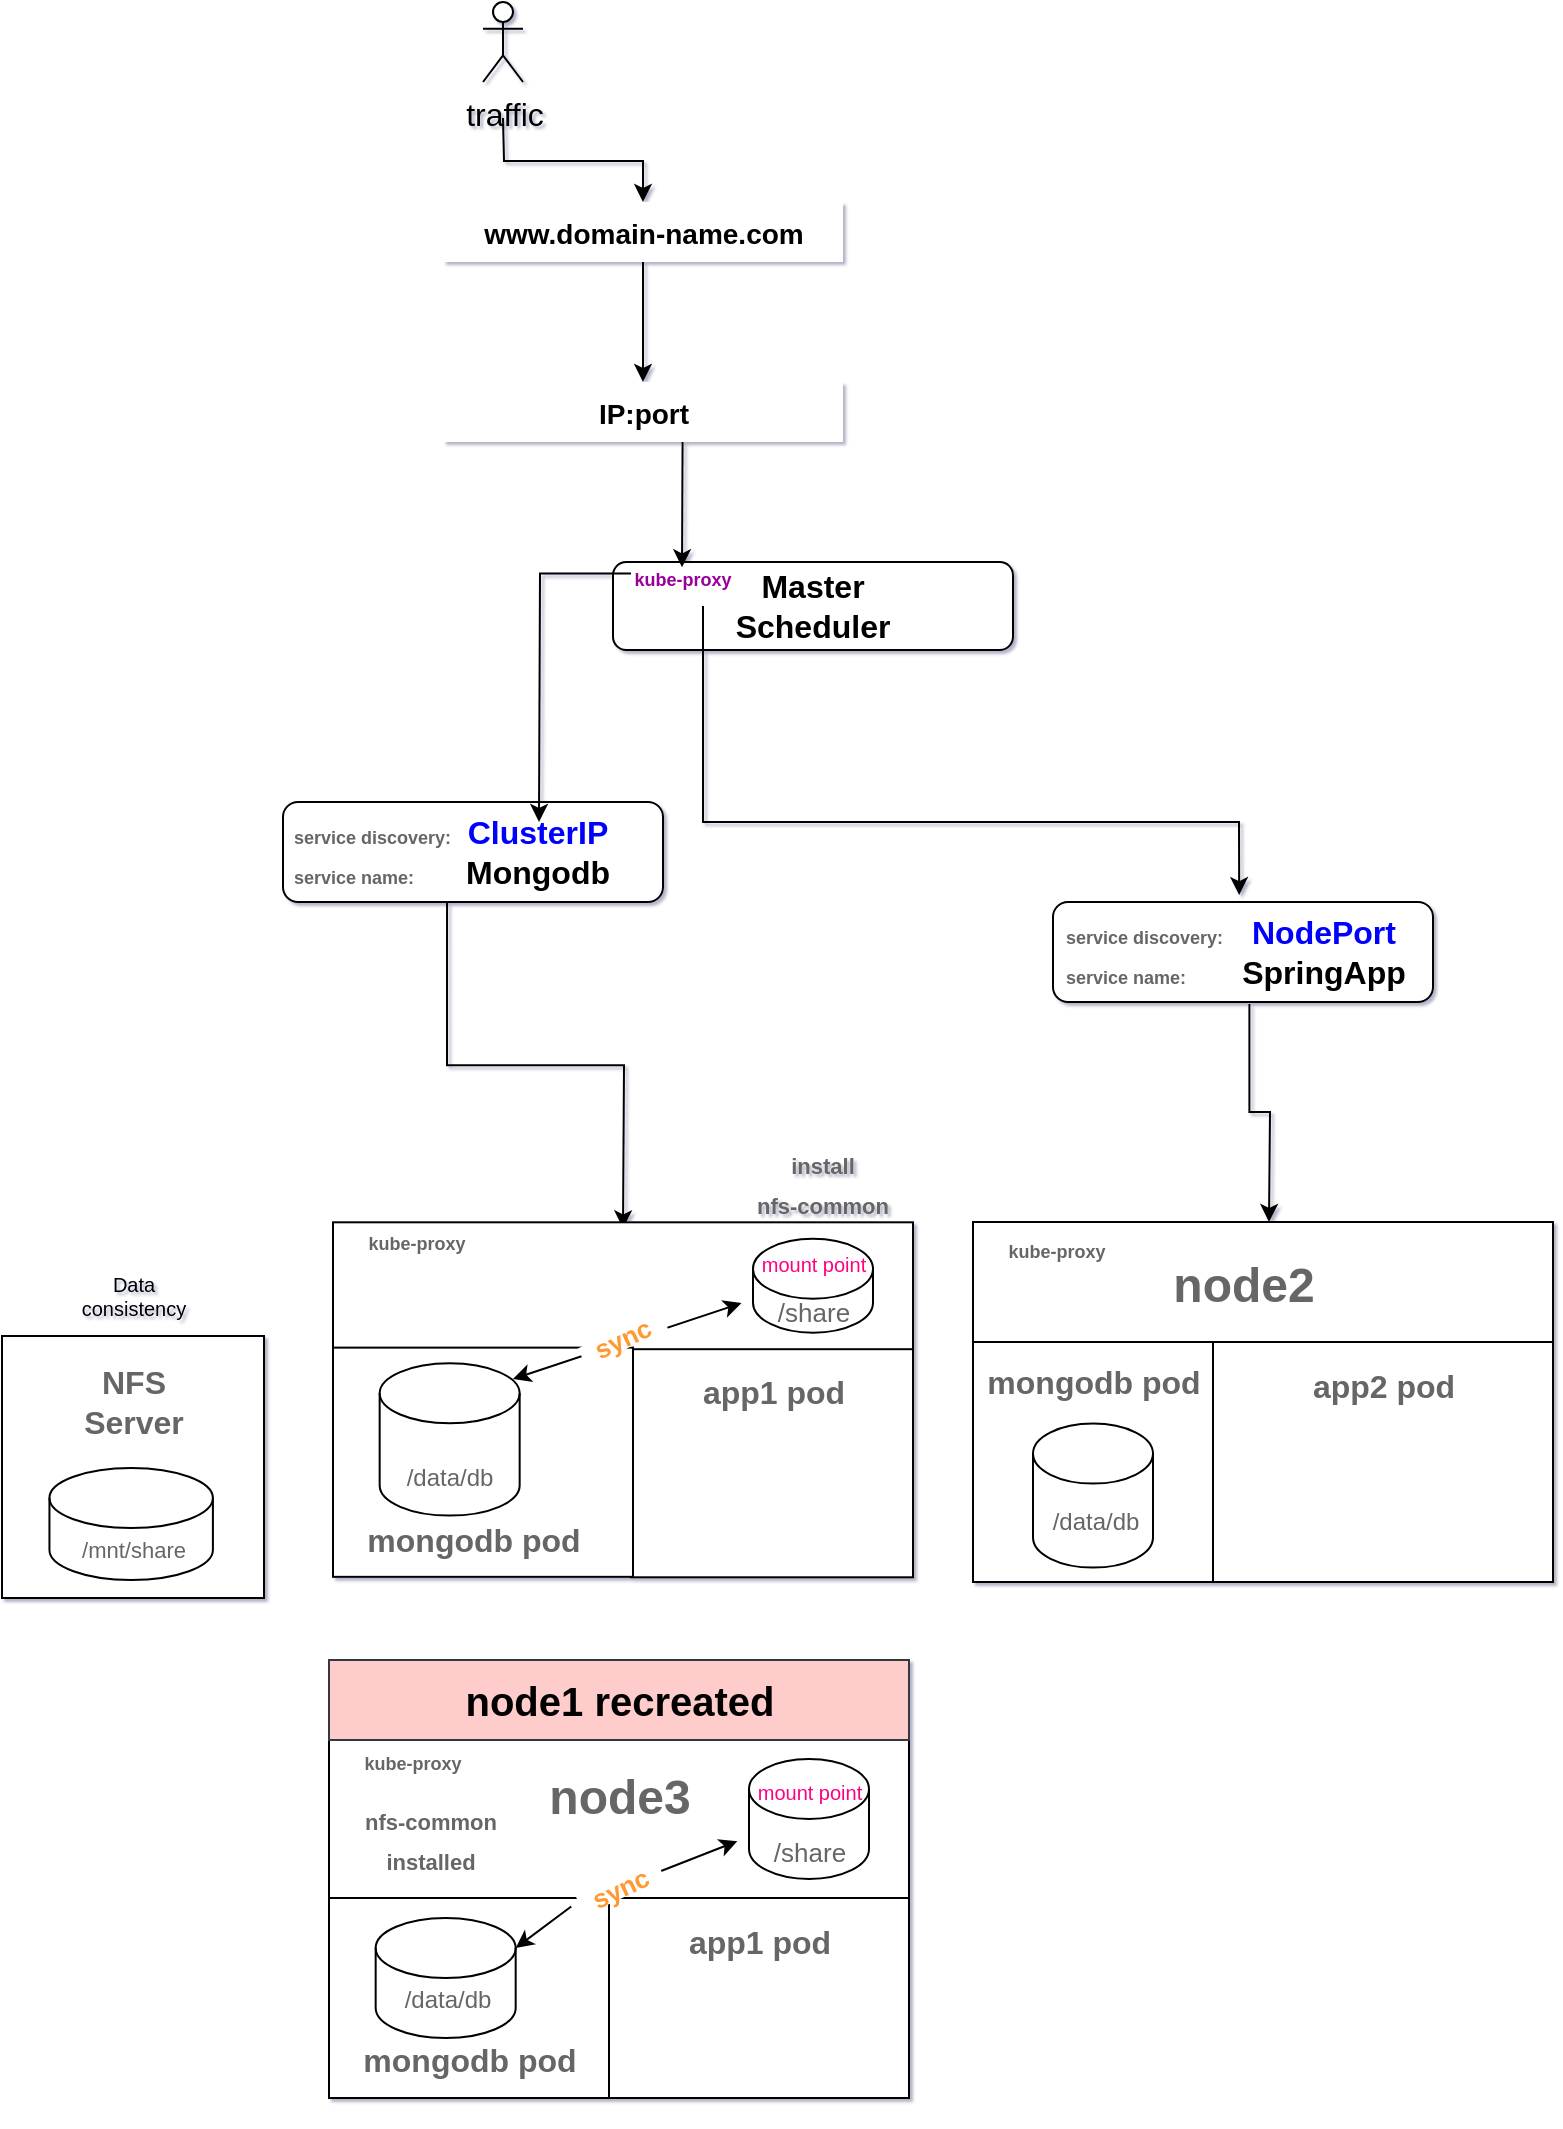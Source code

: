 <mxfile version="15.9.1" type="github">
  <diagram id="V3CfdtRdbDj_7DybPWGe" name="Page-1">
    <mxGraphModel dx="1437" dy="984" grid="0" gridSize="10" guides="1" tooltips="1" connect="1" arrows="1" fold="1" page="1" pageScale="1" pageWidth="1100" pageHeight="1700" math="0" shadow="1">
      <root>
        <mxCell id="0" />
        <mxCell id="1" parent="0" />
        <mxCell id="k56KaWkT5f99XN63cBPl-15" value="" style="group" parent="1" vertex="1" connectable="0">
          <mxGeometry x="324.5" y="435" width="190" height="50" as="geometry" />
        </mxCell>
        <mxCell id="k56KaWkT5f99XN63cBPl-4" value="" style="group" parent="k56KaWkT5f99XN63cBPl-15" vertex="1" connectable="0">
          <mxGeometry width="190" height="50" as="geometry" />
        </mxCell>
        <mxCell id="k56KaWkT5f99XN63cBPl-5" value="" style="rounded=1;whiteSpace=wrap;html=1;" parent="k56KaWkT5f99XN63cBPl-4" vertex="1">
          <mxGeometry width="190" height="50" as="geometry" />
        </mxCell>
        <mxCell id="kWbqdw70toj2yg76ASrq-37" value="&lt;b&gt;&lt;font style=&quot;font-size: 16px&quot;&gt;&lt;font color=&quot;#0000ff&quot;&gt;ClusterIP&lt;br&gt;&lt;/font&gt;&lt;/font&gt;&lt;/b&gt;&lt;b&gt;&lt;font style=&quot;font-size: 16px&quot;&gt;Mongodb&lt;br&gt;&lt;/font&gt;&lt;/b&gt;" style="text;html=1;strokeColor=none;fillColor=none;align=center;verticalAlign=middle;whiteSpace=wrap;rounded=0;" vertex="1" parent="k56KaWkT5f99XN63cBPl-4">
          <mxGeometry x="72.5" y="8.75" width="110" height="32.5" as="geometry" />
        </mxCell>
        <mxCell id="k56KaWkT5f99XN63cBPl-11" value="&lt;font color=&quot;#666666&quot; size=&quot;1&quot;&gt;&lt;b style=&quot;font-size: 9px&quot;&gt;service discovery:&lt;/b&gt;&lt;/font&gt;" style="text;html=1;strokeColor=none;fillColor=none;align=left;verticalAlign=middle;whiteSpace=wrap;rounded=0;fontSize=16;fontColor=#009900;" parent="k56KaWkT5f99XN63cBPl-15" vertex="1">
          <mxGeometry x="3" width="83" height="30" as="geometry" />
        </mxCell>
        <mxCell id="k56KaWkT5f99XN63cBPl-39" value="&lt;font color=&quot;#666666&quot; size=&quot;1&quot;&gt;&lt;b style=&quot;font-size: 9px&quot;&gt;service name:&lt;/b&gt;&lt;/font&gt;" style="text;html=1;strokeColor=none;fillColor=none;align=left;verticalAlign=middle;whiteSpace=wrap;rounded=0;fontSize=16;fontColor=#009900;" parent="k56KaWkT5f99XN63cBPl-15" vertex="1">
          <mxGeometry x="3" y="20" width="90" height="30" as="geometry" />
        </mxCell>
        <mxCell id="k56KaWkT5f99XN63cBPl-57" value="" style="group" parent="1" vertex="1" connectable="0">
          <mxGeometry x="669.5" y="645" width="290" height="180" as="geometry" />
        </mxCell>
        <mxCell id="k56KaWkT5f99XN63cBPl-29" value="" style="edgeStyle=orthogonalEdgeStyle;rounded=0;orthogonalLoop=1;jettySize=auto;html=1;fontSize=12;fontColor=#666666;exitX=0.942;exitY=1.033;exitDx=0;exitDy=0;exitPerimeter=0;" parent="k56KaWkT5f99XN63cBPl-57" source="k56KaWkT5f99XN63cBPl-40" edge="1">
          <mxGeometry relative="1" as="geometry">
            <mxPoint x="120" y="68" as="sourcePoint" />
            <mxPoint x="148" as="targetPoint" />
          </mxGeometry>
        </mxCell>
        <mxCell id="k56KaWkT5f99XN63cBPl-89" value="" style="group" parent="k56KaWkT5f99XN63cBPl-57" vertex="1" connectable="0">
          <mxGeometry width="290" height="180" as="geometry" />
        </mxCell>
        <mxCell id="k56KaWkT5f99XN63cBPl-58" value="" style="whiteSpace=wrap;html=1;fontSize=12;fontColor=#666666;" parent="k56KaWkT5f99XN63cBPl-89" vertex="1">
          <mxGeometry width="290" height="60" as="geometry" />
        </mxCell>
        <mxCell id="k56KaWkT5f99XN63cBPl-61" value="" style="group" parent="k56KaWkT5f99XN63cBPl-89" vertex="1" connectable="0">
          <mxGeometry y="60" width="120" height="120" as="geometry" />
        </mxCell>
        <mxCell id="k56KaWkT5f99XN63cBPl-62" value="" style="rounded=0;whiteSpace=wrap;html=1;fontSize=12;fontColor=#666666;" parent="k56KaWkT5f99XN63cBPl-61" vertex="1">
          <mxGeometry width="120" height="120" as="geometry" />
        </mxCell>
        <mxCell id="k56KaWkT5f99XN63cBPl-63" value="&lt;h1&gt;&lt;font style=&quot;font-size: 16px&quot;&gt;mongodb pod&lt;/font&gt;&lt;/h1&gt;" style="text;html=1;strokeColor=none;fillColor=none;spacing=5;spacingTop=-20;whiteSpace=wrap;overflow=hidden;rounded=0;fontSize=12;fontColor=#666666;align=center;" parent="k56KaWkT5f99XN63cBPl-61" vertex="1">
          <mxGeometry y="-2.4" width="120" height="45.6" as="geometry" />
        </mxCell>
        <mxCell id="k56KaWkT5f99XN63cBPl-64" value="" style="group" parent="k56KaWkT5f99XN63cBPl-61" vertex="1" connectable="0">
          <mxGeometry x="30" y="40.8" width="61" height="72" as="geometry" />
        </mxCell>
        <mxCell id="k56KaWkT5f99XN63cBPl-65" value="" style="shape=cylinder3;whiteSpace=wrap;html=1;boundedLbl=1;backgroundOutline=1;size=15;fontSize=9;fontColor=#666666;" parent="k56KaWkT5f99XN63cBPl-64" vertex="1">
          <mxGeometry width="60" height="72" as="geometry" />
        </mxCell>
        <mxCell id="k56KaWkT5f99XN63cBPl-66" value="&lt;font style=&quot;font-size: 12px&quot;&gt;/data/db&lt;/font&gt;" style="text;html=1;strokeColor=none;fillColor=none;align=center;verticalAlign=middle;whiteSpace=wrap;rounded=0;fontSize=17;fontColor=#666666;" parent="k56KaWkT5f99XN63cBPl-64" vertex="1">
          <mxGeometry x="1" y="30.0" width="60" height="36" as="geometry" />
        </mxCell>
        <mxCell id="k56KaWkT5f99XN63cBPl-67" value="" style="group" parent="k56KaWkT5f99XN63cBPl-89" vertex="1" connectable="0">
          <mxGeometry x="120" y="60" width="170" height="120" as="geometry" />
        </mxCell>
        <mxCell id="k56KaWkT5f99XN63cBPl-68" value="" style="rounded=0;whiteSpace=wrap;html=1;fontSize=12;fontColor=#666666;" parent="k56KaWkT5f99XN63cBPl-67" vertex="1">
          <mxGeometry width="170" height="120" as="geometry" />
        </mxCell>
        <mxCell id="k56KaWkT5f99XN63cBPl-69" value="&lt;h1&gt;&lt;font style=&quot;font-size: 16px&quot;&gt;app2 pod&lt;/font&gt;&lt;/h1&gt;" style="text;html=1;strokeColor=none;fillColor=none;spacing=5;spacingTop=-20;whiteSpace=wrap;overflow=hidden;rounded=0;fontSize=12;fontColor=#666666;align=center;" parent="k56KaWkT5f99XN63cBPl-67" vertex="1">
          <mxGeometry width="170" height="60" as="geometry" />
        </mxCell>
        <mxCell id="k56KaWkT5f99XN63cBPl-59" value="&lt;h1&gt;node2&lt;/h1&gt;" style="text;html=1;strokeColor=none;fillColor=none;spacing=5;spacingTop=-20;whiteSpace=wrap;overflow=hidden;rounded=0;fontSize=12;fontColor=#666666;align=center;" parent="k56KaWkT5f99XN63cBPl-89" vertex="1">
          <mxGeometry x="75" y="12" width="120" height="48" as="geometry" />
        </mxCell>
        <mxCell id="k56KaWkT5f99XN63cBPl-60" value="&lt;font color=&quot;#666666&quot; size=&quot;1&quot;&gt;&lt;b style=&quot;font-size: 9px&quot;&gt;kube-proxy&lt;/b&gt;&lt;/font&gt;" style="text;html=1;strokeColor=none;fillColor=none;align=center;verticalAlign=middle;whiteSpace=wrap;rounded=0;fontSize=16;fontColor=#009900;" parent="k56KaWkT5f99XN63cBPl-89" vertex="1">
          <mxGeometry width="83" height="24" as="geometry" />
        </mxCell>
        <mxCell id="k56KaWkT5f99XN63cBPl-3" value="" style="group" parent="1" vertex="1" connectable="0">
          <mxGeometry x="489.5" y="315" width="200" height="44" as="geometry" />
        </mxCell>
        <mxCell id="k56KaWkT5f99XN63cBPl-1" value="" style="rounded=1;whiteSpace=wrap;html=1;" parent="k56KaWkT5f99XN63cBPl-3" vertex="1">
          <mxGeometry width="200" height="44" as="geometry" />
        </mxCell>
        <mxCell id="k56KaWkT5f99XN63cBPl-2" value="&lt;b&gt;&lt;font style=&quot;font-size: 16px&quot;&gt;Master Scheduler&lt;/font&gt;&lt;/b&gt;" style="text;html=1;strokeColor=none;fillColor=none;align=center;verticalAlign=middle;whiteSpace=wrap;rounded=0;" parent="k56KaWkT5f99XN63cBPl-3" vertex="1">
          <mxGeometry x="68.421" y="15.4" width="63.158" height="13.2" as="geometry" />
        </mxCell>
        <mxCell id="k56KaWkT5f99XN63cBPl-82" value="&lt;font size=&quot;1&quot; color=&quot;#990099&quot;&gt;&lt;span style=&quot;font-size: 9px&quot;&gt;&lt;b&gt;kube-proxy&lt;/b&gt;&lt;/span&gt;&lt;/font&gt;" style="text;html=1;strokeColor=none;fillColor=none;align=center;verticalAlign=middle;whiteSpace=wrap;rounded=0;fontSize=16;fontColor=#009900;" parent="k56KaWkT5f99XN63cBPl-3" vertex="1">
          <mxGeometry x="9" y="2.64" width="51" height="6.16" as="geometry" />
        </mxCell>
        <mxCell id="k56KaWkT5f99XN63cBPl-21" value="" style="group" parent="1" vertex="1" connectable="0">
          <mxGeometry x="709.5" y="485" width="190" height="50" as="geometry" />
        </mxCell>
        <mxCell id="k56KaWkT5f99XN63cBPl-22" value="" style="group" parent="k56KaWkT5f99XN63cBPl-21" vertex="1" connectable="0">
          <mxGeometry width="190" height="50" as="geometry" />
        </mxCell>
        <mxCell id="k56KaWkT5f99XN63cBPl-23" value="" style="rounded=1;whiteSpace=wrap;html=1;" parent="k56KaWkT5f99XN63cBPl-22" vertex="1">
          <mxGeometry width="190" height="50" as="geometry" />
        </mxCell>
        <mxCell id="k56KaWkT5f99XN63cBPl-24" value="&lt;b&gt;&lt;font style=&quot;font-size: 16px&quot;&gt;&lt;font color=&quot;#0000ff&quot;&gt;NodePort&lt;br&gt;&lt;/font&gt;&lt;/font&gt;&lt;/b&gt;&lt;b&gt;&lt;font style=&quot;font-size: 16px&quot;&gt;SpringApp&lt;br&gt;&lt;/font&gt;&lt;/b&gt;" style="text;html=1;strokeColor=none;fillColor=none;align=center;verticalAlign=middle;whiteSpace=wrap;rounded=0;" parent="k56KaWkT5f99XN63cBPl-22" vertex="1">
          <mxGeometry x="80" y="8.75" width="110" height="32.5" as="geometry" />
        </mxCell>
        <mxCell id="k56KaWkT5f99XN63cBPl-25" value="&lt;font color=&quot;#666666&quot; size=&quot;1&quot;&gt;&lt;b style=&quot;font-size: 9px&quot;&gt;service discovery:&lt;/b&gt;&lt;/font&gt;" style="text;html=1;strokeColor=none;fillColor=none;align=left;verticalAlign=middle;whiteSpace=wrap;rounded=0;fontSize=16;fontColor=#009900;" parent="k56KaWkT5f99XN63cBPl-21" vertex="1">
          <mxGeometry x="4" width="100" height="30" as="geometry" />
        </mxCell>
        <mxCell id="k56KaWkT5f99XN63cBPl-40" value="&lt;font color=&quot;#666666&quot; size=&quot;1&quot;&gt;&lt;b style=&quot;font-size: 9px&quot;&gt;service name:&lt;/b&gt;&lt;/font&gt;" style="text;html=1;strokeColor=none;fillColor=none;align=left;verticalAlign=middle;whiteSpace=wrap;rounded=0;fontSize=16;fontColor=#009900;" parent="k56KaWkT5f99XN63cBPl-21" vertex="1">
          <mxGeometry x="4" y="20" width="100" height="30" as="geometry" />
        </mxCell>
        <mxCell id="k56KaWkT5f99XN63cBPl-27" value="" style="edgeStyle=orthogonalEdgeStyle;rounded=0;orthogonalLoop=1;jettySize=auto;html=1;fontSize=12;fontColor=#666666;exitX=0.878;exitY=1;exitDx=0;exitDy=0;exitPerimeter=0;" parent="1" source="k56KaWkT5f99XN63cBPl-39" edge="1">
          <mxGeometry relative="1" as="geometry">
            <mxPoint x="494.5" y="648.173" as="targetPoint" />
          </mxGeometry>
        </mxCell>
        <mxCell id="k56KaWkT5f99XN63cBPl-32" value="" style="endArrow=classic;html=1;rounded=0;fontSize=12;fontColor=#666666;entryX=0.891;entryY=-0.115;entryDx=0;entryDy=0;entryPerimeter=0;" parent="1" target="k56KaWkT5f99XN63cBPl-25" edge="1">
          <mxGeometry width="50" height="50" relative="1" as="geometry">
            <mxPoint x="534.5" y="337" as="sourcePoint" />
            <mxPoint x="689.5" y="515" as="targetPoint" />
            <Array as="points">
              <mxPoint x="534.5" y="445" />
              <mxPoint x="802.5" y="445" />
            </Array>
          </mxGeometry>
        </mxCell>
        <mxCell id="k56KaWkT5f99XN63cBPl-79" value="" style="group" parent="1" vertex="1" connectable="0">
          <mxGeometry x="349.5" y="655" width="290" height="170" as="geometry" />
        </mxCell>
        <mxCell id="k56KaWkT5f99XN63cBPl-36" value="&lt;h1&gt;node1&lt;/h1&gt;" style="text;html=1;strokeColor=none;fillColor=none;spacing=5;spacingTop=-20;whiteSpace=wrap;overflow=hidden;rounded=0;fontSize=12;fontColor=#666666;align=center;" parent="k56KaWkT5f99XN63cBPl-79" vertex="1">
          <mxGeometry x="85" width="120" height="27.309" as="geometry" />
        </mxCell>
        <mxCell id="k56KaWkT5f99XN63cBPl-94" value="" style="edgeStyle=orthogonalEdgeStyle;rounded=0;orthogonalLoop=1;jettySize=auto;html=1;fontSize=14;fontColor=#990099;" parent="1" target="k56KaWkT5f99XN63cBPl-85" edge="1">
          <mxGeometry relative="1" as="geometry">
            <mxPoint x="434.5" y="93" as="sourcePoint" />
          </mxGeometry>
        </mxCell>
        <mxCell id="k56KaWkT5f99XN63cBPl-84" value="" style="endArrow=classic;html=1;rounded=0;fontSize=16;fontColor=#666666;startArrow=none;exitX=0.599;exitY=0.918;exitDx=0;exitDy=0;exitPerimeter=0;" parent="1" source="k56KaWkT5f99XN63cBPl-86" target="k56KaWkT5f99XN63cBPl-82" edge="1">
          <mxGeometry width="50" height="50" relative="1" as="geometry">
            <mxPoint x="554.5" y="265" as="sourcePoint" />
            <mxPoint x="684.5" y="255" as="targetPoint" />
          </mxGeometry>
        </mxCell>
        <mxCell id="k56KaWkT5f99XN63cBPl-85" value="&lt;font style=&quot;font-size: 14px&quot;&gt;&lt;b&gt;www.domain-name.com&lt;/b&gt;&lt;/font&gt;" style="text;html=1;align=center;verticalAlign=middle;whiteSpace=wrap;rounded=0;fontSize=16;fillColor=default;" parent="1" vertex="1">
          <mxGeometry x="404.5" y="135" width="200" height="30" as="geometry" />
        </mxCell>
        <mxCell id="k56KaWkT5f99XN63cBPl-86" value="&lt;font style=&quot;font-size: 14px&quot;&gt;&lt;b&gt;IP:port&lt;/b&gt;&lt;/font&gt;" style="text;html=1;align=center;verticalAlign=middle;whiteSpace=wrap;rounded=0;fontSize=16;fillColor=default;" parent="1" vertex="1">
          <mxGeometry x="404.5" y="225" width="200" height="30" as="geometry" />
        </mxCell>
        <mxCell id="k56KaWkT5f99XN63cBPl-92" value="" style="endArrow=classic;html=1;rounded=0;fontSize=14;fontColor=#990099;exitX=0.5;exitY=1;exitDx=0;exitDy=0;" parent="1" source="k56KaWkT5f99XN63cBPl-85" target="k56KaWkT5f99XN63cBPl-86" edge="1">
          <mxGeometry width="50" height="50" relative="1" as="geometry">
            <mxPoint x="654.5" y="315" as="sourcePoint" />
            <mxPoint x="704.5" y="265" as="targetPoint" />
          </mxGeometry>
        </mxCell>
        <mxCell id="k56KaWkT5f99XN63cBPl-83" value="traffic" style="shape=umlActor;verticalLabelPosition=bottom;verticalAlign=top;html=1;outlineConnect=0;fontSize=16;fillColor=#FFFFFF;" parent="1" vertex="1">
          <mxGeometry x="424.5" y="35" width="20" height="40" as="geometry" />
        </mxCell>
        <mxCell id="k56KaWkT5f99XN63cBPl-96" value="" style="group" parent="1" vertex="1" connectable="0">
          <mxGeometry x="347.5" y="913" width="303" height="181" as="geometry" />
        </mxCell>
        <mxCell id="k56KaWkT5f99XN63cBPl-97" value="" style="group" parent="k56KaWkT5f99XN63cBPl-96" vertex="1" connectable="0">
          <mxGeometry y="20" width="290" height="161" as="geometry" />
        </mxCell>
        <mxCell id="k56KaWkT5f99XN63cBPl-98" value="" style="whiteSpace=wrap;html=1;fontSize=12;fontColor=#666666;" parent="k56KaWkT5f99XN63cBPl-97" vertex="1">
          <mxGeometry y="-30" width="290" height="81" as="geometry" />
        </mxCell>
        <mxCell id="k56KaWkT5f99XN63cBPl-99" value="" style="group" parent="k56KaWkT5f99XN63cBPl-97" vertex="1" connectable="0">
          <mxGeometry y="50" width="140" height="111" as="geometry" />
        </mxCell>
        <mxCell id="k56KaWkT5f99XN63cBPl-100" value="" style="rounded=0;whiteSpace=wrap;html=1;fontSize=12;fontColor=#666666;" parent="k56KaWkT5f99XN63cBPl-99" vertex="1">
          <mxGeometry width="140" height="100" as="geometry" />
        </mxCell>
        <mxCell id="k56KaWkT5f99XN63cBPl-101" value="" style="group" parent="k56KaWkT5f99XN63cBPl-99" vertex="1" connectable="0">
          <mxGeometry x="23.333" y="10" width="105" height="77" as="geometry" />
        </mxCell>
        <mxCell id="k56KaWkT5f99XN63cBPl-102" value="" style="shape=cylinder3;whiteSpace=wrap;html=1;boundedLbl=1;backgroundOutline=1;size=15;fontSize=9;fontColor=#666666;" parent="k56KaWkT5f99XN63cBPl-101" vertex="1">
          <mxGeometry width="70" height="60" as="geometry" />
        </mxCell>
        <mxCell id="k56KaWkT5f99XN63cBPl-103" value="&lt;font style=&quot;font-size: 12px&quot;&gt;/data/db&lt;/font&gt;" style="text;html=1;strokeColor=none;fillColor=none;align=center;verticalAlign=middle;whiteSpace=wrap;rounded=0;fontSize=17;fontColor=#666666;" parent="k56KaWkT5f99XN63cBPl-101" vertex="1">
          <mxGeometry x="1.167" y="25.0" width="70" height="30" as="geometry" />
        </mxCell>
        <mxCell id="k56KaWkT5f99XN63cBPl-104" value="&lt;h1&gt;&lt;font style=&quot;font-size: 16px&quot;&gt;mongodb pod&lt;/font&gt;&lt;/h1&gt;" style="text;html=1;strokeColor=none;fillColor=none;spacing=5;spacingTop=-20;whiteSpace=wrap;overflow=hidden;rounded=0;fontSize=12;fontColor=#666666;align=center;" parent="k56KaWkT5f99XN63cBPl-99" vertex="1">
          <mxGeometry y="59" width="140" height="52" as="geometry" />
        </mxCell>
        <mxCell id="k56KaWkT5f99XN63cBPl-105" value="" style="group" parent="k56KaWkT5f99XN63cBPl-97" vertex="1" connectable="0">
          <mxGeometry x="120" y="50" width="170" height="100" as="geometry" />
        </mxCell>
        <mxCell id="k56KaWkT5f99XN63cBPl-106" value="" style="rounded=0;whiteSpace=wrap;html=1;fontSize=12;fontColor=#666666;" parent="k56KaWkT5f99XN63cBPl-105" vertex="1">
          <mxGeometry x="20" width="150" height="100" as="geometry" />
        </mxCell>
        <mxCell id="k56KaWkT5f99XN63cBPl-107" value="&lt;h1&gt;&lt;font style=&quot;font-size: 16px&quot;&gt;app1 pod&lt;/font&gt;&lt;/h1&gt;" style="text;html=1;strokeColor=none;fillColor=none;spacing=5;spacingTop=-20;whiteSpace=wrap;overflow=hidden;rounded=0;fontSize=12;fontColor=#666666;align=center;" parent="k56KaWkT5f99XN63cBPl-105" vertex="1">
          <mxGeometry x="20" width="150" height="50" as="geometry" />
        </mxCell>
        <mxCell id="k56KaWkT5f99XN63cBPl-108" value="" style="endArrow=classic;startArrow=none;html=1;rounded=0;fontSize=13;fontColor=#666666;entryX=-0.096;entryY=0.369;entryDx=0;entryDy=0;entryPerimeter=0;" parent="k56KaWkT5f99XN63cBPl-97" source="k56KaWkT5f99XN63cBPl-115" target="k56KaWkT5f99XN63cBPl-111" edge="1">
          <mxGeometry width="50" height="50" relative="1" as="geometry">
            <mxPoint x="90" y="70" as="sourcePoint" />
            <mxPoint x="90" y="40" as="targetPoint" />
          </mxGeometry>
        </mxCell>
        <mxCell id="k56KaWkT5f99XN63cBPl-109" value="" style="group" parent="k56KaWkT5f99XN63cBPl-97" vertex="1" connectable="0">
          <mxGeometry x="210" y="-19.5" width="60" height="60" as="geometry" />
        </mxCell>
        <mxCell id="k56KaWkT5f99XN63cBPl-110" value="" style="shape=cylinder3;whiteSpace=wrap;html=1;boundedLbl=1;backgroundOutline=1;size=15;fontSize=16;fontColor=#666666;" parent="k56KaWkT5f99XN63cBPl-109" vertex="1">
          <mxGeometry width="60" height="60" as="geometry" />
        </mxCell>
        <mxCell id="k56KaWkT5f99XN63cBPl-111" value="&lt;font style=&quot;font-size: 13px&quot;&gt;/share&lt;/font&gt;" style="text;html=1;strokeColor=none;fillColor=none;align=center;verticalAlign=middle;whiteSpace=wrap;rounded=0;fontSize=16;fontColor=#666666;" parent="k56KaWkT5f99XN63cBPl-109" vertex="1">
          <mxGeometry y="30" width="60" height="30" as="geometry" />
        </mxCell>
        <mxCell id="k56KaWkT5f99XN63cBPl-112" style="edgeStyle=orthogonalEdgeStyle;rounded=0;orthogonalLoop=1;jettySize=auto;html=1;exitX=0.5;exitY=1;exitDx=0;exitDy=0;fontSize=13;fontColor=#666666;" parent="k56KaWkT5f99XN63cBPl-109" source="k56KaWkT5f99XN63cBPl-111" target="k56KaWkT5f99XN63cBPl-111" edge="1">
          <mxGeometry relative="1" as="geometry" />
        </mxCell>
        <mxCell id="k56KaWkT5f99XN63cBPl-113" value="&lt;font style=&quot;font-size: 10px&quot; color=&quot;#ff0080&quot;&gt;mount point&lt;/font&gt;" style="text;html=1;strokeColor=none;fillColor=none;align=center;verticalAlign=middle;whiteSpace=wrap;rounded=0;labelBackgroundColor=none;fontSize=14;fontColor=#990099;" parent="k56KaWkT5f99XN63cBPl-109" vertex="1">
          <mxGeometry width="60" height="30" as="geometry" />
        </mxCell>
        <mxCell id="k56KaWkT5f99XN63cBPl-114" value="&lt;font color=&quot;#666666&quot; size=&quot;1&quot;&gt;&lt;b style=&quot;font-size: 9px&quot;&gt;kube-proxy&lt;/b&gt;&lt;/font&gt;" style="text;html=1;strokeColor=none;fillColor=none;align=center;verticalAlign=middle;whiteSpace=wrap;rounded=0;fontSize=16;fontColor=#009900;" parent="k56KaWkT5f99XN63cBPl-97" vertex="1">
          <mxGeometry y="-30" width="83" height="20" as="geometry" />
        </mxCell>
        <mxCell id="k56KaWkT5f99XN63cBPl-115" value="&lt;font color=&quot;#ff9933&quot;&gt;sync&lt;/font&gt;" style="text;html=1;strokeColor=none;fillColor=default;align=center;verticalAlign=middle;whiteSpace=wrap;rounded=0;fontSize=13;fontColor=#666666;rotation=-25;fontStyle=1" parent="k56KaWkT5f99XN63cBPl-97" vertex="1">
          <mxGeometry x="123.49" y="39" width="44.01" height="11" as="geometry" />
        </mxCell>
        <mxCell id="k56KaWkT5f99XN63cBPl-118" value="" style="endArrow=none;startArrow=classic;html=1;rounded=0;fontSize=13;fontColor=#666666;entryX=-0.096;entryY=0.369;entryDx=0;entryDy=0;entryPerimeter=0;exitX=1;exitY=0;exitDx=0;exitDy=15;exitPerimeter=0;" parent="k56KaWkT5f99XN63cBPl-97" source="k56KaWkT5f99XN63cBPl-102" target="k56KaWkT5f99XN63cBPl-115" edge="1">
          <mxGeometry width="50" height="50" relative="1" as="geometry">
            <mxPoint x="265" y="970" as="sourcePoint" />
            <mxPoint x="379.24" y="921.57" as="targetPoint" />
          </mxGeometry>
        </mxCell>
        <mxCell id="kWbqdw70toj2yg76ASrq-4" value="&lt;b&gt;&lt;font style=&quot;font-size: 11px&quot;&gt;nfs-common&lt;br&gt;&lt;/font&gt;&lt;/b&gt;&lt;b&gt;&lt;font style=&quot;font-size: 11px&quot;&gt;installed&lt;br&gt;&lt;/font&gt;&lt;/b&gt;" style="text;html=1;strokeColor=none;fillColor=none;align=center;verticalAlign=middle;whiteSpace=wrap;rounded=0;fontSize=16;fontColor=#666666;shadow=0;" vertex="1" parent="k56KaWkT5f99XN63cBPl-97">
          <mxGeometry x="9" width="83" height="40" as="geometry" />
        </mxCell>
        <mxCell id="k56KaWkT5f99XN63cBPl-116" value="&lt;h1&gt;node3&lt;/h1&gt;&lt;div&gt;&lt;br&gt;&lt;/div&gt;" style="text;html=1;strokeColor=none;fillColor=none;spacing=5;spacingTop=-20;whiteSpace=wrap;overflow=hidden;rounded=0;fontSize=12;fontColor=#666666;align=center;" parent="k56KaWkT5f99XN63cBPl-96" vertex="1">
          <mxGeometry x="85" width="120" height="40" as="geometry" />
        </mxCell>
        <mxCell id="kWbqdw70toj2yg76ASrq-1" value="" style="edgeStyle=orthogonalEdgeStyle;rounded=0;orthogonalLoop=1;jettySize=auto;html=1;fontSize=10;fontColor=#000000;" edge="1" parent="1" source="k56KaWkT5f99XN63cBPl-82">
          <mxGeometry relative="1" as="geometry">
            <mxPoint x="452.5" y="445" as="targetPoint" />
          </mxGeometry>
        </mxCell>
        <mxCell id="kWbqdw70toj2yg76ASrq-3" value="&lt;b&gt;&lt;font style=&quot;font-size: 11px&quot;&gt;install&lt;br&gt;nfs-common&lt;/font&gt;&lt;/b&gt;" style="text;html=1;strokeColor=none;fillColor=none;align=center;verticalAlign=middle;whiteSpace=wrap;rounded=0;fontSize=16;fontColor=#666666;shadow=0;" vertex="1" parent="1">
          <mxGeometry x="552.5" y="605" width="83" height="40" as="geometry" />
        </mxCell>
        <mxCell id="kWbqdw70toj2yg76ASrq-15" value="" style="group" vertex="1" connectable="0" parent="1">
          <mxGeometry x="184" y="667" width="131" height="166" as="geometry" />
        </mxCell>
        <mxCell id="k56KaWkT5f99XN63cBPl-119" value="&lt;font color=&quot;#000000&quot;&gt;Data consistency&lt;/font&gt;" style="text;html=1;strokeColor=none;fillColor=none;align=center;verticalAlign=middle;whiteSpace=wrap;rounded=0;labelBackgroundColor=none;fontSize=10;fontColor=#FF9933;" parent="kWbqdw70toj2yg76ASrq-15" vertex="1">
          <mxGeometry x="35.5" width="60" height="30" as="geometry" />
        </mxCell>
        <mxCell id="kWbqdw70toj2yg76ASrq-9" value="" style="whiteSpace=wrap;html=1;aspect=fixed;shadow=0;labelBackgroundColor=none;fontSize=20;fontColor=#000000;fillColor=default;" vertex="1" parent="kWbqdw70toj2yg76ASrq-15">
          <mxGeometry y="35" width="131" height="131" as="geometry" />
        </mxCell>
        <mxCell id="kWbqdw70toj2yg76ASrq-12" value="&lt;b&gt;NFS&lt;br&gt;Server&lt;/b&gt;" style="text;html=1;strokeColor=none;fillColor=none;align=center;verticalAlign=middle;whiteSpace=wrap;rounded=0;fontSize=16;fontColor=#666666;" vertex="1" parent="kWbqdw70toj2yg76ASrq-15">
          <mxGeometry x="35.5" y="39.5" width="60" height="57" as="geometry" />
        </mxCell>
        <mxCell id="kWbqdw70toj2yg76ASrq-13" value="" style="group" vertex="1" connectable="0" parent="kWbqdw70toj2yg76ASrq-15">
          <mxGeometry x="2.5" y="101" width="126" height="56" as="geometry" />
        </mxCell>
        <mxCell id="kWbqdw70toj2yg76ASrq-10" value="" style="shape=cylinder3;whiteSpace=wrap;html=1;boundedLbl=1;backgroundOutline=1;size=15;shadow=0;labelBackgroundColor=none;fontSize=20;fontColor=#000000;fillColor=default;" vertex="1" parent="kWbqdw70toj2yg76ASrq-13">
          <mxGeometry x="21.218" width="81.73" height="56" as="geometry" />
        </mxCell>
        <mxCell id="kWbqdw70toj2yg76ASrq-11" value="&lt;font style=&quot;font-size: 11px&quot;&gt;/mnt/share&lt;/font&gt;" style="text;html=1;strokeColor=none;fillColor=none;align=center;verticalAlign=middle;whiteSpace=wrap;rounded=0;fontSize=17;fontColor=#666666;" vertex="1" parent="kWbqdw70toj2yg76ASrq-13">
          <mxGeometry y="24.95" width="126" height="31.05" as="geometry" />
        </mxCell>
        <mxCell id="kWbqdw70toj2yg76ASrq-17" value="&lt;h1&gt;&lt;font style=&quot;font-size: 20px&quot;&gt;node1 recreated&lt;/font&gt;&lt;/h1&gt;" style="text;html=1;strokeColor=#36393d;fillColor=#ffcccc;spacing=5;spacingTop=-20;whiteSpace=wrap;overflow=hidden;rounded=0;fontSize=12;align=center;" vertex="1" parent="1">
          <mxGeometry x="347.5" y="864" width="290" height="40" as="geometry" />
        </mxCell>
        <mxCell id="kWbqdw70toj2yg76ASrq-18" value="" style="group" vertex="1" connectable="0" parent="1">
          <mxGeometry x="349.5" y="668.65" width="290" height="179.35" as="geometry" />
        </mxCell>
        <mxCell id="kWbqdw70toj2yg76ASrq-19" value="" style="group" vertex="1" connectable="0" parent="kWbqdw70toj2yg76ASrq-18">
          <mxGeometry x="150" y="39.16" width="140" height="114.84" as="geometry" />
        </mxCell>
        <mxCell id="kWbqdw70toj2yg76ASrq-20" value="" style="rounded=0;whiteSpace=wrap;html=1;fontSize=12;fontColor=#666666;" vertex="1" parent="kWbqdw70toj2yg76ASrq-19">
          <mxGeometry x="-1" width="141" height="114.84" as="geometry" />
        </mxCell>
        <mxCell id="kWbqdw70toj2yg76ASrq-21" value="&lt;h1&gt;&lt;font style=&quot;font-size: 16px&quot;&gt;app1 pod&lt;/font&gt;&lt;/h1&gt;" style="text;html=1;strokeColor=none;fillColor=none;spacing=5;spacingTop=-20;whiteSpace=wrap;overflow=hidden;rounded=0;fontSize=12;fontColor=#666666;align=center;" vertex="1" parent="kWbqdw70toj2yg76ASrq-19">
          <mxGeometry width="140" height="57.42" as="geometry" />
        </mxCell>
        <mxCell id="kWbqdw70toj2yg76ASrq-22" value="" style="whiteSpace=wrap;html=1;fontSize=12;fontColor=#666666;" vertex="1" parent="kWbqdw70toj2yg76ASrq-18">
          <mxGeometry y="-23.496" width="290" height="63.438" as="geometry" />
        </mxCell>
        <mxCell id="kWbqdw70toj2yg76ASrq-23" value="" style="group" vertex="1" connectable="0" parent="kWbqdw70toj2yg76ASrq-18">
          <mxGeometry y="39.159" width="290" height="140.191" as="geometry" />
        </mxCell>
        <mxCell id="kWbqdw70toj2yg76ASrq-24" value="" style="rounded=0;whiteSpace=wrap;html=1;fontSize=12;fontColor=#666666;" vertex="1" parent="kWbqdw70toj2yg76ASrq-23">
          <mxGeometry width="150" height="114.61" as="geometry" />
        </mxCell>
        <mxCell id="kWbqdw70toj2yg76ASrq-25" value="" style="group" vertex="1" connectable="0" parent="kWbqdw70toj2yg76ASrq-23">
          <mxGeometry x="23.33" y="7.83" width="105" height="76.17" as="geometry" />
        </mxCell>
        <mxCell id="kWbqdw70toj2yg76ASrq-26" value="" style="shape=cylinder3;whiteSpace=wrap;html=1;boundedLbl=1;backgroundOutline=1;size=15;fontSize=9;fontColor=#666666;" vertex="1" parent="kWbqdw70toj2yg76ASrq-25">
          <mxGeometry width="70" height="76.17" as="geometry" />
        </mxCell>
        <mxCell id="kWbqdw70toj2yg76ASrq-27" value="&lt;font style=&quot;font-size: 12px&quot;&gt;/data/db&lt;/font&gt;" style="text;html=1;strokeColor=none;fillColor=none;align=center;verticalAlign=middle;whiteSpace=wrap;rounded=0;fontSize=17;fontColor=#666666;" vertex="1" parent="kWbqdw70toj2yg76ASrq-25">
          <mxGeometry x="-0.003" y="42.608" width="70" height="27.533" as="geometry" />
        </mxCell>
        <mxCell id="kWbqdw70toj2yg76ASrq-28" value="&lt;h1&gt;&lt;font style=&quot;font-size: 16px&quot;&gt;mongodb pod&lt;/font&gt;&lt;/h1&gt;" style="text;html=1;strokeColor=none;fillColor=none;spacing=5;spacingTop=-20;whiteSpace=wrap;overflow=hidden;rounded=0;fontSize=12;fontColor=#666666;align=center;" vertex="1" parent="kWbqdw70toj2yg76ASrq-23">
          <mxGeometry y="73.888" width="140" height="40.726" as="geometry" />
        </mxCell>
        <mxCell id="kWbqdw70toj2yg76ASrq-29" value="" style="endArrow=classic;startArrow=classic;html=1;rounded=0;fontSize=13;fontColor=#666666;entryX=-0.096;entryY=0.369;entryDx=0;entryDy=0;entryPerimeter=0;" edge="1" parent="kWbqdw70toj2yg76ASrq-18" target="kWbqdw70toj2yg76ASrq-32">
          <mxGeometry width="50" height="50" relative="1" as="geometry">
            <mxPoint x="90" y="54.823" as="sourcePoint" />
            <mxPoint x="90" y="31.328" as="targetPoint" />
          </mxGeometry>
        </mxCell>
        <mxCell id="kWbqdw70toj2yg76ASrq-30" value="" style="group" vertex="1" connectable="0" parent="kWbqdw70toj2yg76ASrq-18">
          <mxGeometry x="210" y="-15.272" width="60" height="46.991" as="geometry" />
        </mxCell>
        <mxCell id="kWbqdw70toj2yg76ASrq-31" value="" style="shape=cylinder3;whiteSpace=wrap;html=1;boundedLbl=1;backgroundOutline=1;size=15;fontSize=16;fontColor=#666666;" vertex="1" parent="kWbqdw70toj2yg76ASrq-30">
          <mxGeometry width="60" height="46.991" as="geometry" />
        </mxCell>
        <mxCell id="kWbqdw70toj2yg76ASrq-32" value="&lt;font style=&quot;font-size: 13px&quot;&gt;/share&lt;/font&gt;" style="text;html=1;strokeColor=none;fillColor=none;align=center;verticalAlign=middle;whiteSpace=wrap;rounded=0;fontSize=16;fontColor=#666666;" vertex="1" parent="kWbqdw70toj2yg76ASrq-30">
          <mxGeometry y="23.496" width="60" height="23.496" as="geometry" />
        </mxCell>
        <mxCell id="kWbqdw70toj2yg76ASrq-33" style="edgeStyle=orthogonalEdgeStyle;rounded=0;orthogonalLoop=1;jettySize=auto;html=1;exitX=0.5;exitY=1;exitDx=0;exitDy=0;fontSize=13;fontColor=#666666;" edge="1" parent="kWbqdw70toj2yg76ASrq-30" source="kWbqdw70toj2yg76ASrq-32" target="kWbqdw70toj2yg76ASrq-32">
          <mxGeometry relative="1" as="geometry" />
        </mxCell>
        <mxCell id="kWbqdw70toj2yg76ASrq-34" value="&lt;font style=&quot;font-size: 10px&quot; color=&quot;#ff0080&quot;&gt;mount point&lt;/font&gt;" style="text;html=1;strokeColor=none;fillColor=none;align=center;verticalAlign=middle;whiteSpace=wrap;rounded=0;labelBackgroundColor=none;fontSize=14;fontColor=#990099;" vertex="1" parent="kWbqdw70toj2yg76ASrq-30">
          <mxGeometry width="60" height="23.496" as="geometry" />
        </mxCell>
        <mxCell id="kWbqdw70toj2yg76ASrq-35" value="&lt;font color=&quot;#666666&quot; size=&quot;1&quot;&gt;&lt;b style=&quot;font-size: 9px&quot;&gt;kube-proxy&lt;/b&gt;&lt;/font&gt;" style="text;html=1;strokeColor=none;fillColor=none;align=center;verticalAlign=middle;whiteSpace=wrap;rounded=0;fontSize=16;fontColor=#009900;" vertex="1" parent="kWbqdw70toj2yg76ASrq-18">
          <mxGeometry y="-23.496" width="83" height="15.664" as="geometry" />
        </mxCell>
        <mxCell id="kWbqdw70toj2yg76ASrq-36" value="&lt;b&gt;&lt;font color=&quot;#ff9933&quot;&gt;sync&lt;/font&gt;&lt;/b&gt;" style="text;html=1;align=center;verticalAlign=middle;whiteSpace=wrap;rounded=0;fontSize=13;rotation=-25;fillColor=default;" vertex="1" parent="kWbqdw70toj2yg76ASrq-18">
          <mxGeometry x="122.5" y="29.628" width="45" height="10.315" as="geometry" />
        </mxCell>
      </root>
    </mxGraphModel>
  </diagram>
</mxfile>
